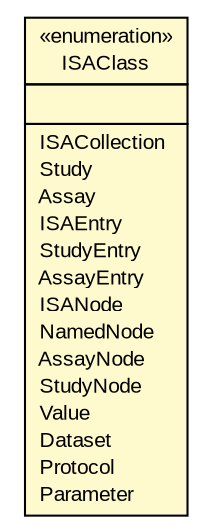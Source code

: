 #!/usr/local/bin/dot
#
# Class diagram 
# Generated by UmlGraph version 4.6 (http://www.spinellis.gr/sw/umlgraph)
#

digraph G {
	edge [fontname="arial",fontsize=10,labelfontname="arial",labelfontsize=10];
	node [fontname="arial",fontsize=10,shape=plaintext];
	// net.toxbank.isa.ISAClass
	c521 [label=<<table border="0" cellborder="1" cellspacing="0" cellpadding="2" port="p" bgcolor="lemonChiffon" href="./ISAClass.html">
		<tr><td><table border="0" cellspacing="0" cellpadding="1">
			<tr><td> &laquo;enumeration&raquo; </td></tr>
			<tr><td> ISAClass </td></tr>
		</table></td></tr>
		<tr><td><table border="0" cellspacing="0" cellpadding="1">
			<tr><td align="left">  </td></tr>
		</table></td></tr>
		<tr><td><table border="0" cellspacing="0" cellpadding="1">
			<tr><td align="left"> ISACollection </td></tr>
			<tr><td align="left"> Study </td></tr>
			<tr><td align="left"> Assay </td></tr>
			<tr><td align="left"> ISAEntry </td></tr>
			<tr><td align="left"> StudyEntry </td></tr>
			<tr><td align="left"> AssayEntry </td></tr>
			<tr><td align="left"> ISANode </td></tr>
			<tr><td align="left"> NamedNode </td></tr>
			<tr><td align="left"> AssayNode </td></tr>
			<tr><td align="left"> StudyNode </td></tr>
			<tr><td align="left"> Value </td></tr>
			<tr><td align="left"> Dataset </td></tr>
			<tr><td align="left"> Protocol </td></tr>
			<tr><td align="left"> Parameter </td></tr>
		</table></td></tr>
		</table>>, fontname="arial", fontcolor="black", fontsize=10.0];
}

